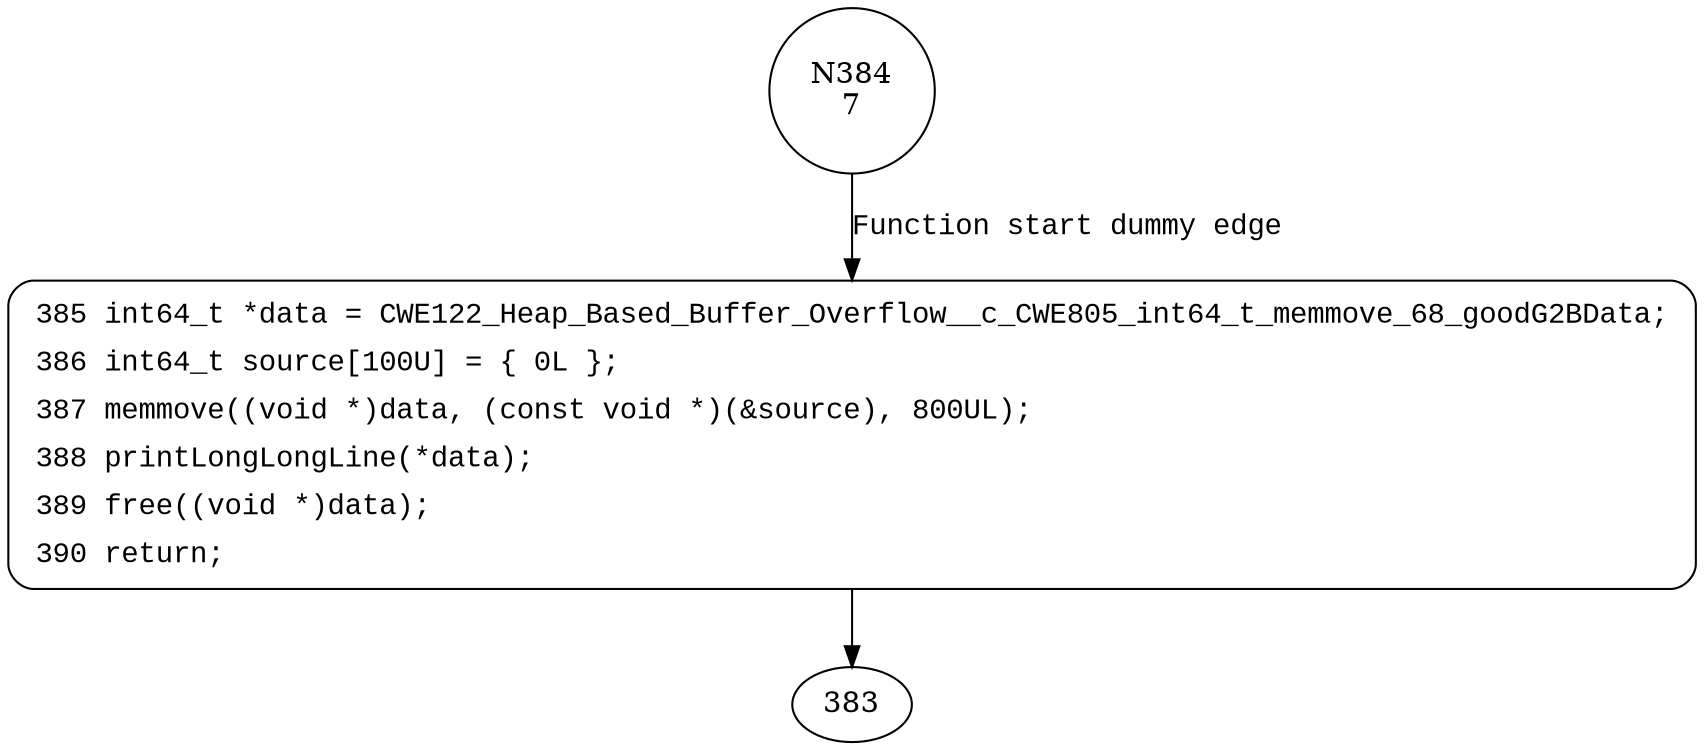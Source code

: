 digraph CWE122_Heap_Based_Buffer_Overflow__c_CWE805_int64_t_memmove_68b_goodG2BSink {
384 [shape="circle" label="N384\n7"]
385 [shape="circle" label="N385\n6"]
385 [style="filled,bold" penwidth="1" fillcolor="white" fontname="Courier New" shape="Mrecord" label=<<table border="0" cellborder="0" cellpadding="3" bgcolor="white"><tr><td align="right">385</td><td align="left">int64_t *data = CWE122_Heap_Based_Buffer_Overflow__c_CWE805_int64_t_memmove_68_goodG2BData;</td></tr><tr><td align="right">386</td><td align="left">int64_t source[100U] = &#123; 0L &#125;;</td></tr><tr><td align="right">387</td><td align="left">memmove((void *)data, (const void *)(&amp;source), 800UL);</td></tr><tr><td align="right">388</td><td align="left">printLongLongLine(*data);</td></tr><tr><td align="right">389</td><td align="left">free((void *)data);</td></tr><tr><td align="right">390</td><td align="left">return;</td></tr></table>>]
385 -> 383[label=""]
384 -> 385 [label="Function start dummy edge" fontname="Courier New"]
}